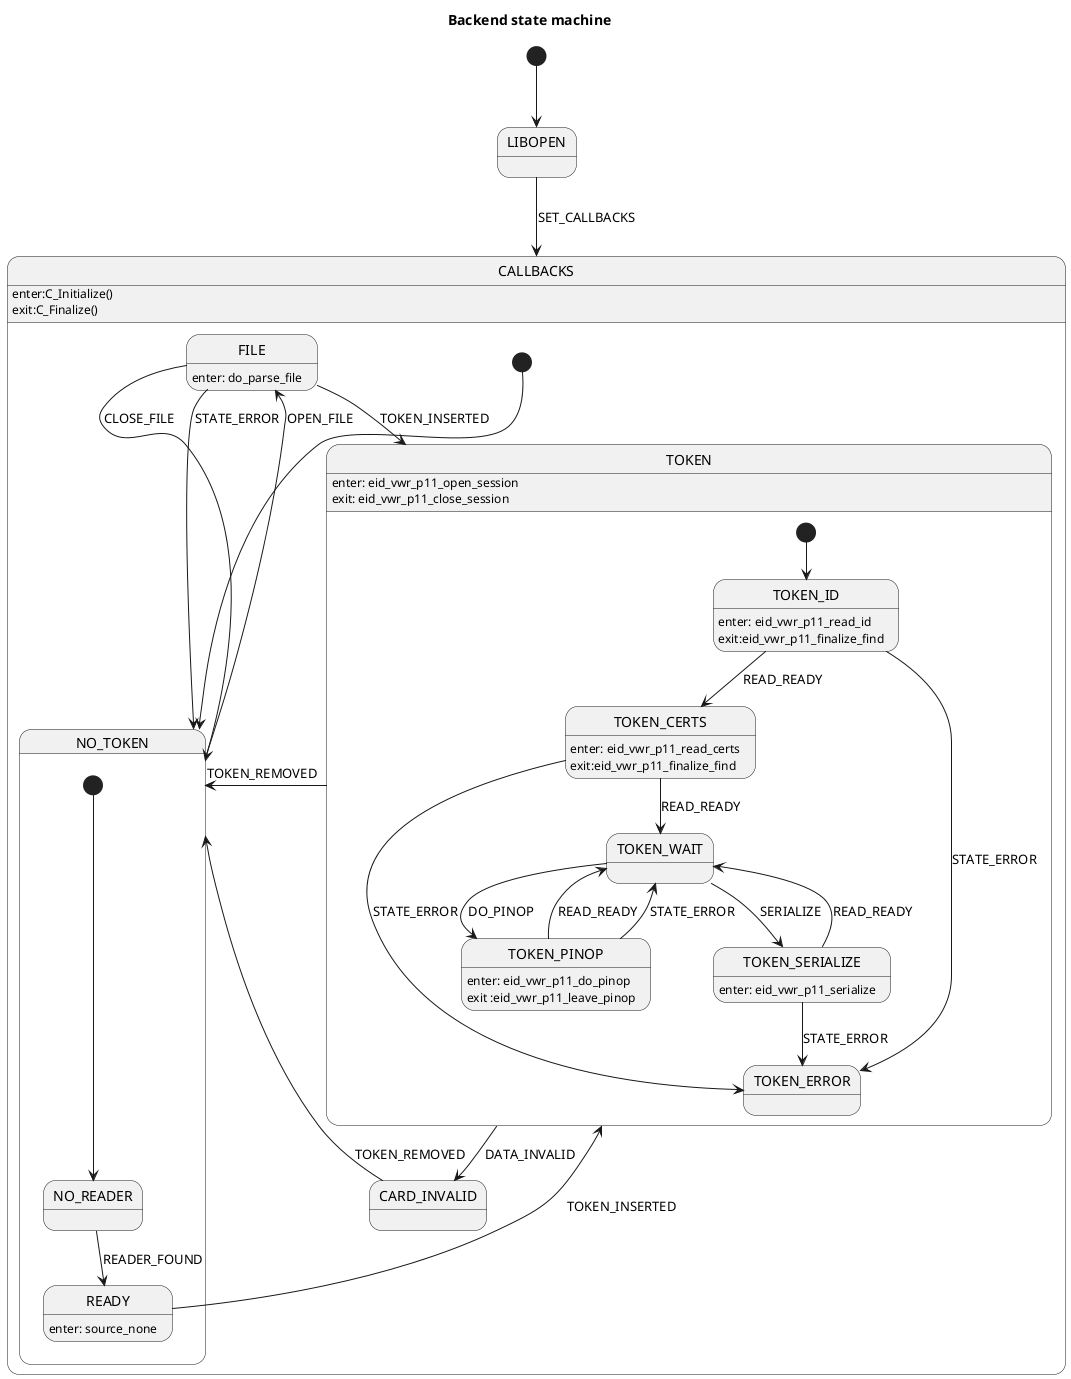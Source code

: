 @startuml
title Backend state machine

' This file documents the state machine as implemented in state.c. It
' can be converted to a diagram by way of PlantUML, see
' http://plantuml.com/

[*] --> LIBOPEN

LIBOPEN --> CALLBACKS : SET_CALLBACKS

CALLBACKS: enter:C_Initialize()\nexit:C_Finalize()
state CALLBACKS {
  state NO_TOKEN
  state TOKEN
  state FILE
  state CARD_INVALID

  [*] --> NO_TOKEN

  NO_TOKEN --> FILE : OPEN_FILE
  FILE --> NO_TOKEN : CLOSE_FILE
  FILE --> TOKEN : TOKEN_INSERTED
  FILE --> NO_TOKEN : STATE_ERROR
  FILE: enter: do_parse_file

  TOKEN: enter: eid_vwr_p11_open_session\nexit: eid_vwr_p11_close_session
  TOKEN --> NO_TOKEN : TOKEN_REMOVED
  TOKEN --> CARD_INVALID : DATA_INVALID

  CARD_INVALID --> NO_TOKEN : TOKEN_REMOVED

  state NO_TOKEN {
    state NO_READER
    state READY

    [*] --> NO_READER
    NO_READER --> READY : READER_FOUND

    READY --> TOKEN : TOKEN_INSERTED
    READY: enter: source_none
  }

  state TOKEN {
    state TOKEN_ID
    state TOKEN_CERTS
    state TOKEN_ERROR
    state TOKEN_WAIT
    state TOKEN_PINOP
    state TOKEN_SERIALIZE

    [*] --> TOKEN_ID

    TOKEN_ID --> TOKEN_CERTS : READ_READY
    TOKEN_ID --> TOKEN_ERROR : STATE_ERROR
    TOKEN_ID: enter: eid_vwr_p11_read_id\nexit:eid_vwr_p11_finalize_find

    TOKEN_CERTS --> TOKEN_WAIT : READ_READY
    TOKEN_CERTS --> TOKEN_ERROR : STATE_ERROR
    TOKEN_CERTS: enter: eid_vwr_p11_read_certs\nexit:eid_vwr_p11_finalize_find
 
    TOKEN_WAIT --> TOKEN_PINOP : DO_PINOP
    TOKEN_WAIT --> TOKEN_SERIALIZE : SERIALIZE

    TOKEN_PINOP --> TOKEN_WAIT : READ_READY
    TOKEN_PINOP --> TOKEN_WAIT : STATE_ERROR
    TOKEN_PINOP: enter: eid_vwr_p11_do_pinop\nexit :eid_vwr_p11_leave_pinop

    TOKEN_SERIALIZE --> TOKEN_WAIT : READ_READY
    TOKEN_SERIALIZE --> TOKEN_ERROR : STATE_ERROR
    TOKEN_SERIALIZE: enter: eid_vwr_p11_serialize
  }
}

@enduml
